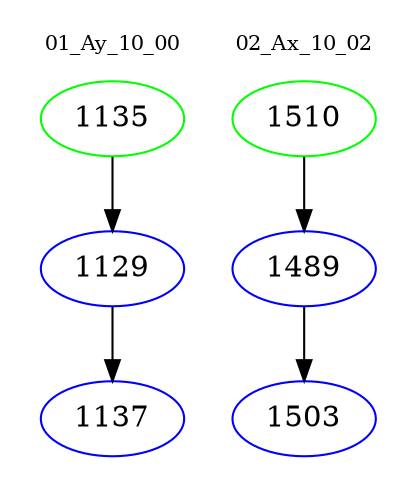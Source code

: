 digraph{
subgraph cluster_0 {
color = white
label = "01_Ay_10_00";
fontsize=10;
T0_1135 [label="1135", color="green"]
T0_1135 -> T0_1129 [color="black"]
T0_1129 [label="1129", color="blue"]
T0_1129 -> T0_1137 [color="black"]
T0_1137 [label="1137", color="blue"]
}
subgraph cluster_1 {
color = white
label = "02_Ax_10_02";
fontsize=10;
T1_1510 [label="1510", color="green"]
T1_1510 -> T1_1489 [color="black"]
T1_1489 [label="1489", color="blue"]
T1_1489 -> T1_1503 [color="black"]
T1_1503 [label="1503", color="blue"]
}
}
